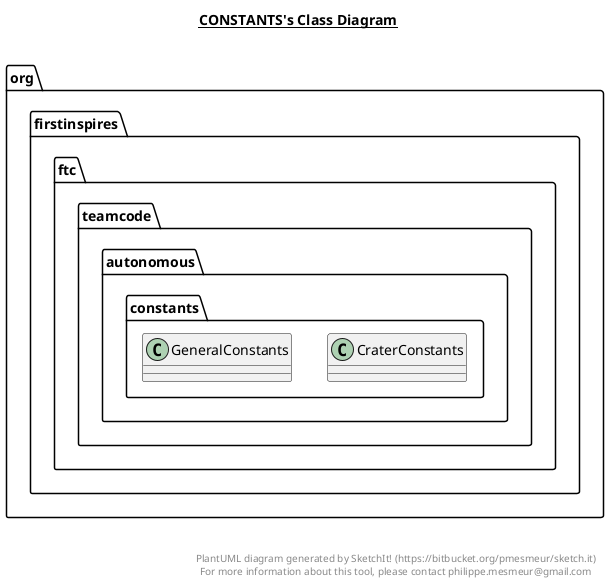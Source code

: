 @startuml

title __CONSTANTS's Class Diagram__\n

  package org.firstinspires.ftc.teamcode {
    package org.firstinspires.ftc.teamcode.autonomous {
      package org.firstinspires.ftc.teamcode.autonomous.constants {
        class CraterConstants {
        }
      }
    }
  }
  

  package org.firstinspires.ftc.teamcode {
    package org.firstinspires.ftc.teamcode.autonomous {
      package org.firstinspires.ftc.teamcode.autonomous.constants {
        class GeneralConstants {
        }
      }
    }
  }
  



right footer


PlantUML diagram generated by SketchIt! (https://bitbucket.org/pmesmeur/sketch.it)
For more information about this tool, please contact philippe.mesmeur@gmail.com
endfooter

@enduml
